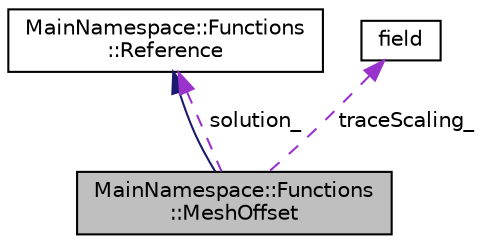 digraph "MainNamespace::Functions::MeshOffset"
{
 // INTERACTIVE_SVG=YES
 // LATEX_PDF_SIZE
  edge [fontname="Helvetica",fontsize="10",labelfontname="Helvetica",labelfontsize="10"];
  node [fontname="Helvetica",fontsize="10",shape=record];
  Node1 [label="MainNamespace::Functions\l::MeshOffset",height=0.2,width=0.4,color="black", fillcolor="grey75", style="filled", fontcolor="black",tooltip="Offset that takes its values from a mesh data."];
  Node2 -> Node1 [dir="back",color="midnightblue",fontsize="10",style="solid",fontname="Helvetica"];
  Node2 [label="MainNamespace::Functions\l::Reference",height=0.2,width=0.4,color="black", fillcolor="white", style="filled",URL="$class_main_namespace_1_1_functions_1_1_reference.html",tooltip="Virtual class that specifies the reference traces for testing."];
  Node2 -> Node1 [dir="back",color="darkorchid3",fontsize="10",style="dashed",label=" solution_" ,fontname="Helvetica"];
  Node3 -> Node1 [dir="back",color="darkorchid3",fontsize="10",style="dashed",label=" traceScaling_" ,fontname="Helvetica"];
  Node3 [label="field",height=0.2,width=0.4,color="black", fillcolor="white", style="filled",tooltip=" "];
}

